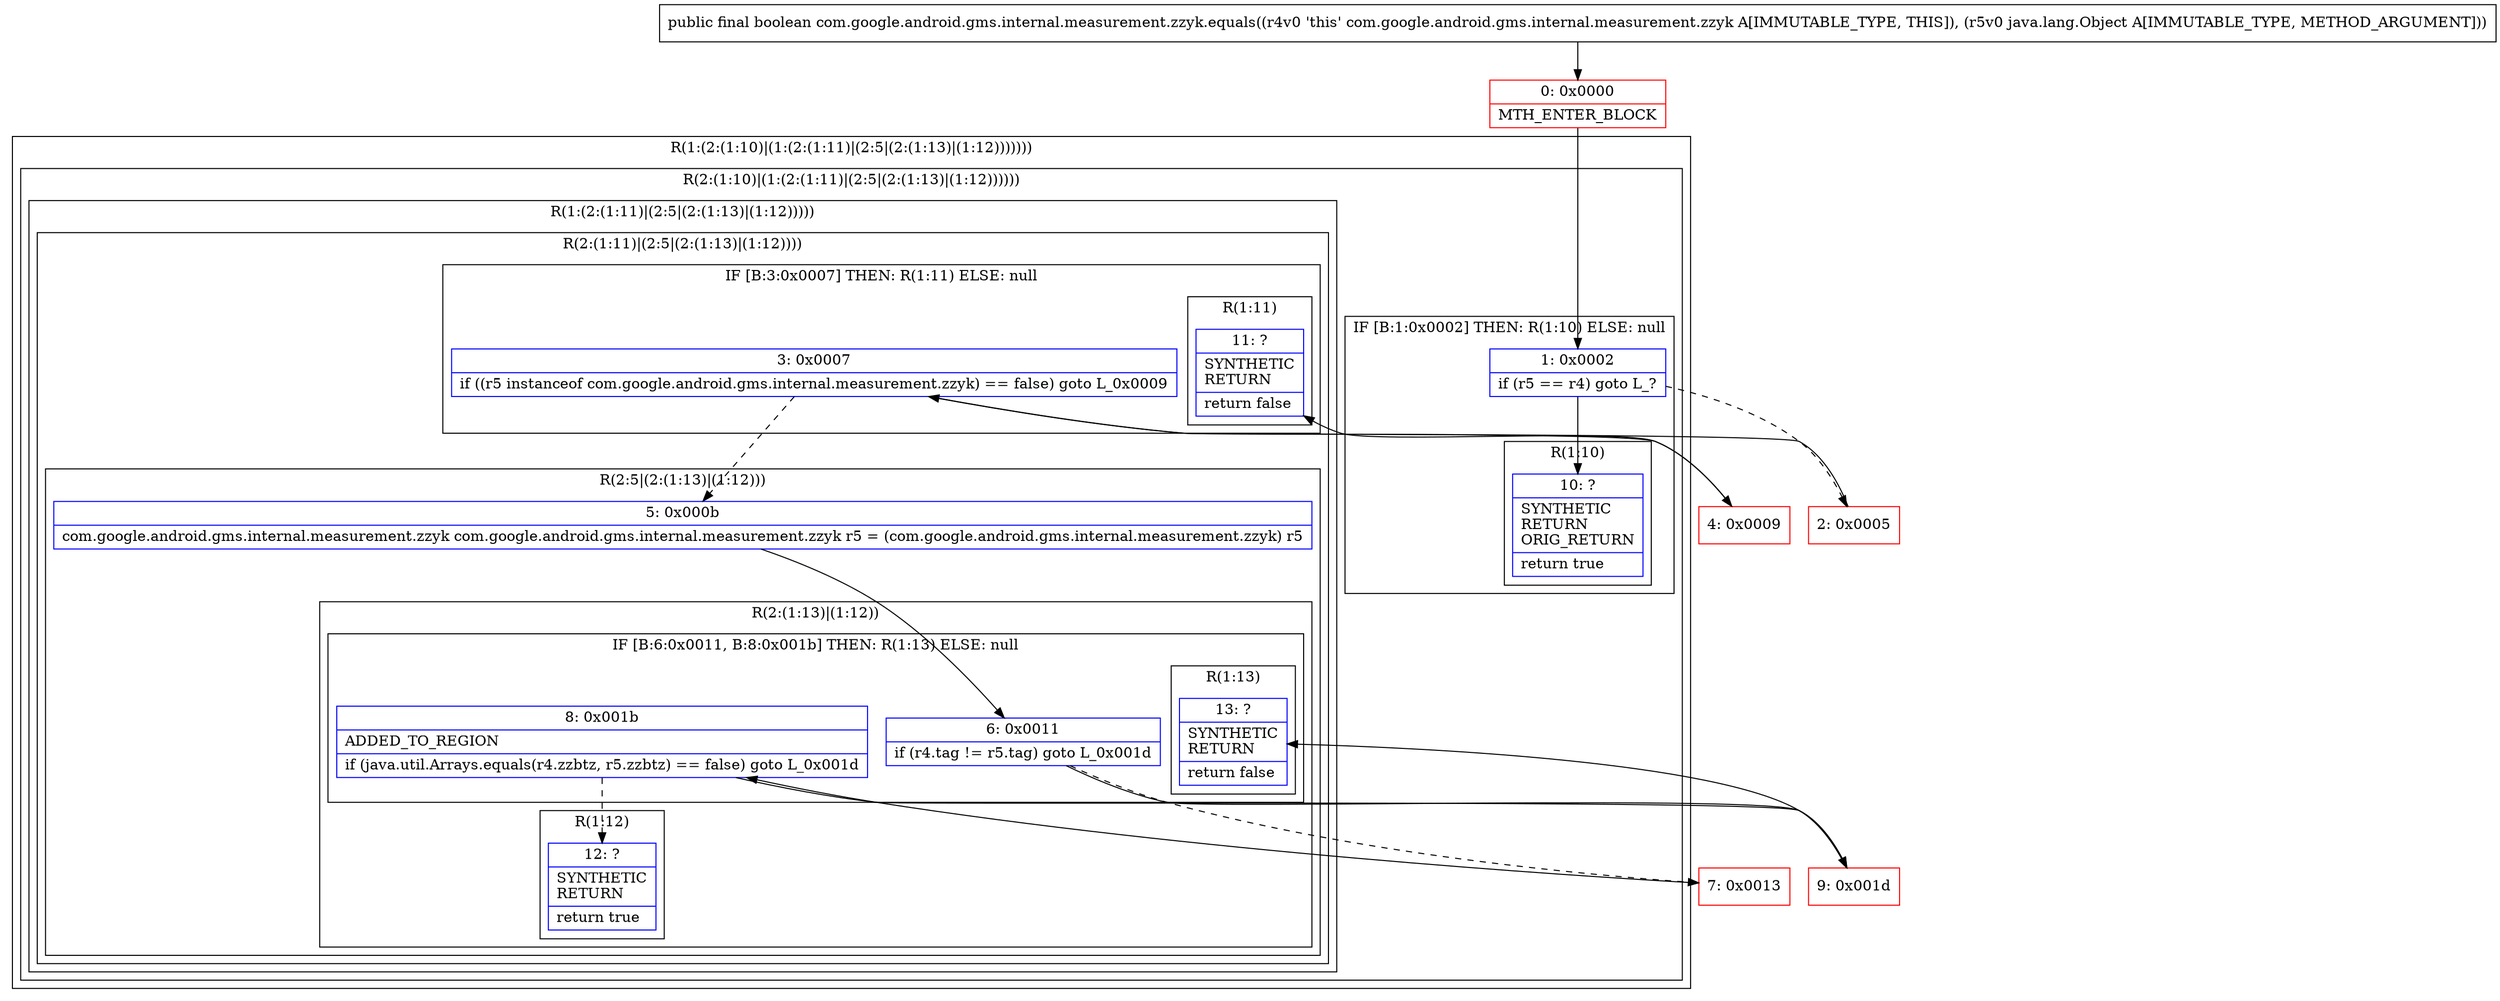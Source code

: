 digraph "CFG forcom.google.android.gms.internal.measurement.zzyk.equals(Ljava\/lang\/Object;)Z" {
subgraph cluster_Region_2086269945 {
label = "R(1:(2:(1:10)|(1:(2:(1:11)|(2:5|(2:(1:13)|(1:12)))))))";
node [shape=record,color=blue];
subgraph cluster_Region_65542415 {
label = "R(2:(1:10)|(1:(2:(1:11)|(2:5|(2:(1:13)|(1:12))))))";
node [shape=record,color=blue];
subgraph cluster_IfRegion_1163119323 {
label = "IF [B:1:0x0002] THEN: R(1:10) ELSE: null";
node [shape=record,color=blue];
Node_1 [shape=record,label="{1\:\ 0x0002|if (r5 == r4) goto L_?\l}"];
subgraph cluster_Region_1295550081 {
label = "R(1:10)";
node [shape=record,color=blue];
Node_10 [shape=record,label="{10\:\ ?|SYNTHETIC\lRETURN\lORIG_RETURN\l|return true\l}"];
}
}
subgraph cluster_Region_2127393508 {
label = "R(1:(2:(1:11)|(2:5|(2:(1:13)|(1:12)))))";
node [shape=record,color=blue];
subgraph cluster_Region_1026440275 {
label = "R(2:(1:11)|(2:5|(2:(1:13)|(1:12))))";
node [shape=record,color=blue];
subgraph cluster_IfRegion_1727020095 {
label = "IF [B:3:0x0007] THEN: R(1:11) ELSE: null";
node [shape=record,color=blue];
Node_3 [shape=record,label="{3\:\ 0x0007|if ((r5 instanceof com.google.android.gms.internal.measurement.zzyk) == false) goto L_0x0009\l}"];
subgraph cluster_Region_1869984494 {
label = "R(1:11)";
node [shape=record,color=blue];
Node_11 [shape=record,label="{11\:\ ?|SYNTHETIC\lRETURN\l|return false\l}"];
}
}
subgraph cluster_Region_1603537734 {
label = "R(2:5|(2:(1:13)|(1:12)))";
node [shape=record,color=blue];
Node_5 [shape=record,label="{5\:\ 0x000b|com.google.android.gms.internal.measurement.zzyk com.google.android.gms.internal.measurement.zzyk r5 = (com.google.android.gms.internal.measurement.zzyk) r5\l}"];
subgraph cluster_Region_2050664374 {
label = "R(2:(1:13)|(1:12))";
node [shape=record,color=blue];
subgraph cluster_IfRegion_776799767 {
label = "IF [B:6:0x0011, B:8:0x001b] THEN: R(1:13) ELSE: null";
node [shape=record,color=blue];
Node_6 [shape=record,label="{6\:\ 0x0011|if (r4.tag != r5.tag) goto L_0x001d\l}"];
Node_8 [shape=record,label="{8\:\ 0x001b|ADDED_TO_REGION\l|if (java.util.Arrays.equals(r4.zzbtz, r5.zzbtz) == false) goto L_0x001d\l}"];
subgraph cluster_Region_909824006 {
label = "R(1:13)";
node [shape=record,color=blue];
Node_13 [shape=record,label="{13\:\ ?|SYNTHETIC\lRETURN\l|return false\l}"];
}
}
subgraph cluster_Region_1372324666 {
label = "R(1:12)";
node [shape=record,color=blue];
Node_12 [shape=record,label="{12\:\ ?|SYNTHETIC\lRETURN\l|return true\l}"];
}
}
}
}
}
}
}
Node_0 [shape=record,color=red,label="{0\:\ 0x0000|MTH_ENTER_BLOCK\l}"];
Node_2 [shape=record,color=red,label="{2\:\ 0x0005}"];
Node_4 [shape=record,color=red,label="{4\:\ 0x0009}"];
Node_7 [shape=record,color=red,label="{7\:\ 0x0013}"];
Node_9 [shape=record,color=red,label="{9\:\ 0x001d}"];
MethodNode[shape=record,label="{public final boolean com.google.android.gms.internal.measurement.zzyk.equals((r4v0 'this' com.google.android.gms.internal.measurement.zzyk A[IMMUTABLE_TYPE, THIS]), (r5v0 java.lang.Object A[IMMUTABLE_TYPE, METHOD_ARGUMENT])) }"];
MethodNode -> Node_0;
Node_1 -> Node_2[style=dashed];
Node_1 -> Node_10;
Node_3 -> Node_4;
Node_3 -> Node_5[style=dashed];
Node_5 -> Node_6;
Node_6 -> Node_7[style=dashed];
Node_6 -> Node_9;
Node_8 -> Node_9;
Node_8 -> Node_12[style=dashed];
Node_0 -> Node_1;
Node_2 -> Node_3;
Node_4 -> Node_11;
Node_7 -> Node_8;
Node_9 -> Node_13;
}

